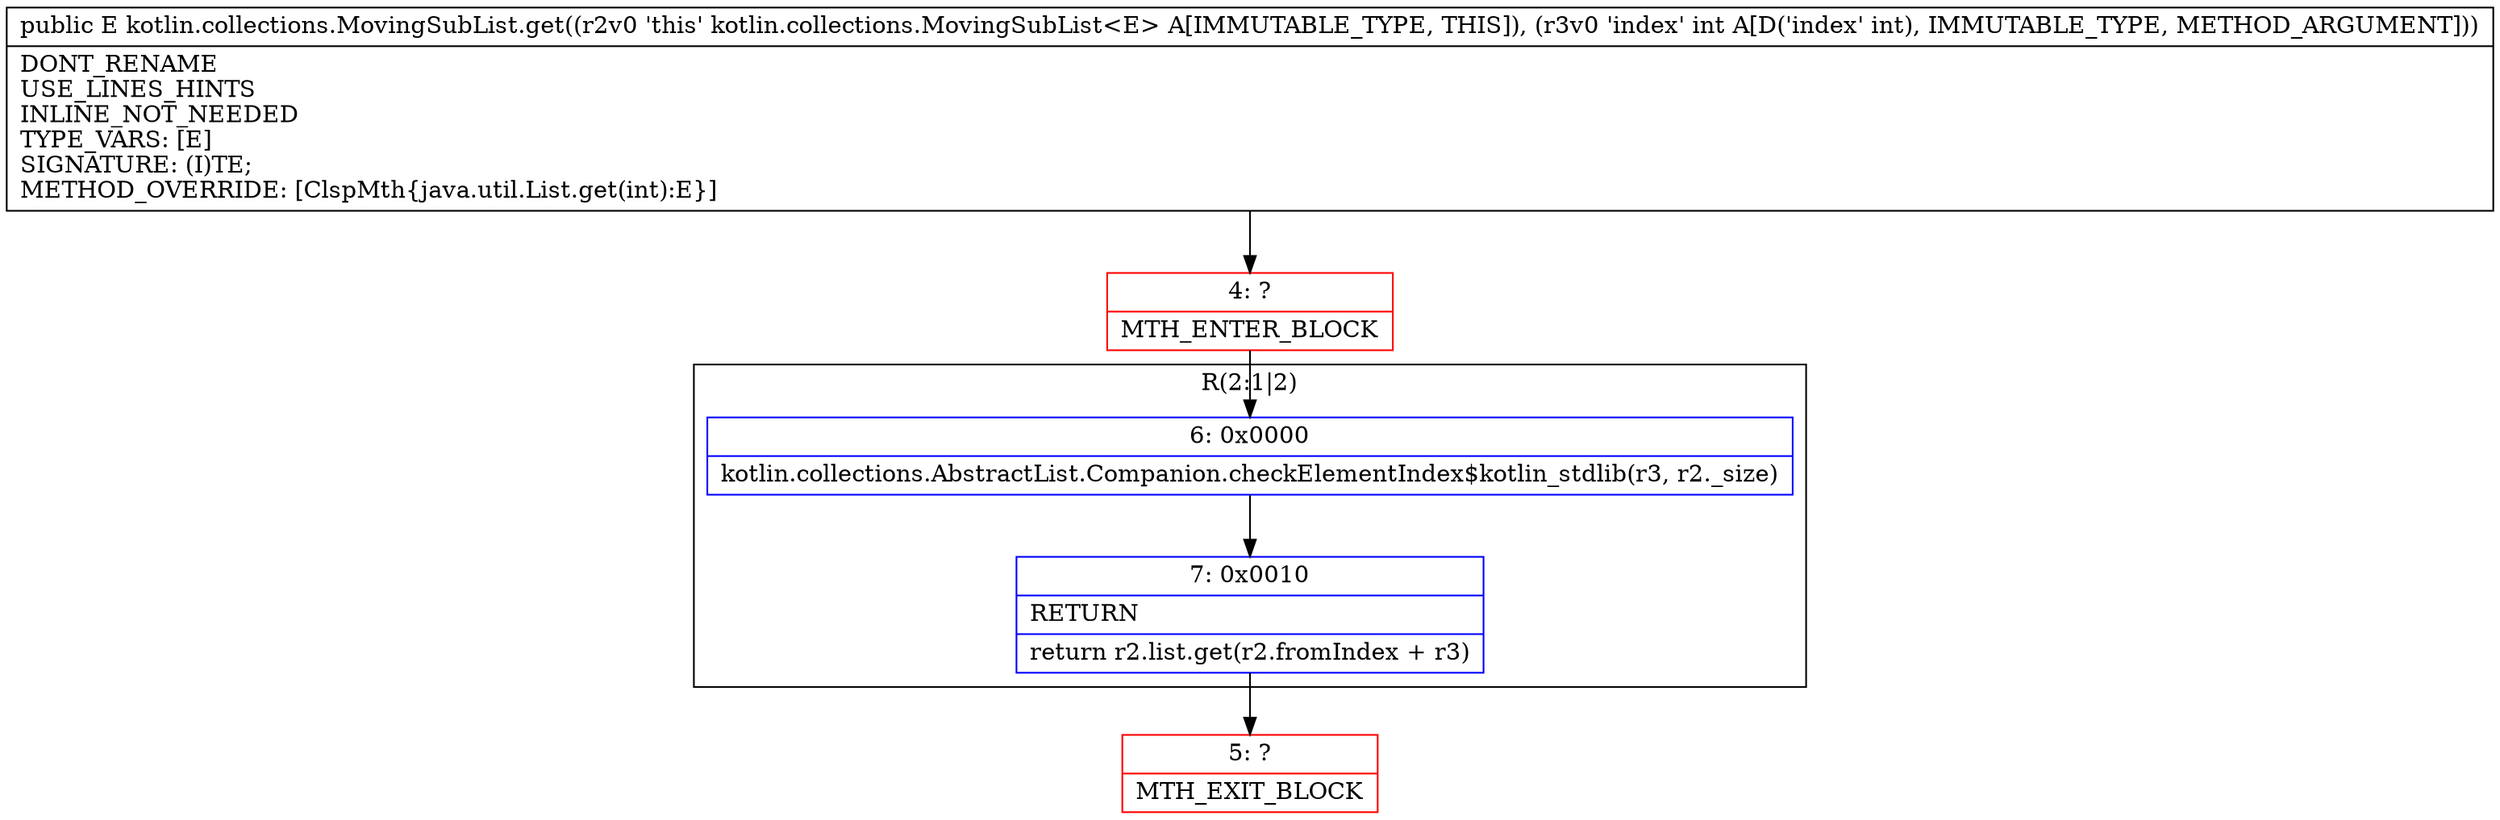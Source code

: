 digraph "CFG forkotlin.collections.MovingSubList.get(I)Ljava\/lang\/Object;" {
subgraph cluster_Region_397417155 {
label = "R(2:1|2)";
node [shape=record,color=blue];
Node_6 [shape=record,label="{6\:\ 0x0000|kotlin.collections.AbstractList.Companion.checkElementIndex$kotlin_stdlib(r3, r2._size)\l}"];
Node_7 [shape=record,label="{7\:\ 0x0010|RETURN\l|return r2.list.get(r2.fromIndex + r3)\l}"];
}
Node_4 [shape=record,color=red,label="{4\:\ ?|MTH_ENTER_BLOCK\l}"];
Node_5 [shape=record,color=red,label="{5\:\ ?|MTH_EXIT_BLOCK\l}"];
MethodNode[shape=record,label="{public E kotlin.collections.MovingSubList.get((r2v0 'this' kotlin.collections.MovingSubList\<E\> A[IMMUTABLE_TYPE, THIS]), (r3v0 'index' int A[D('index' int), IMMUTABLE_TYPE, METHOD_ARGUMENT]))  | DONT_RENAME\lUSE_LINES_HINTS\lINLINE_NOT_NEEDED\lTYPE_VARS: [E]\lSIGNATURE: (I)TE;\lMETHOD_OVERRIDE: [ClspMth\{java.util.List.get(int):E\}]\l}"];
MethodNode -> Node_4;Node_6 -> Node_7;
Node_7 -> Node_5;
Node_4 -> Node_6;
}

